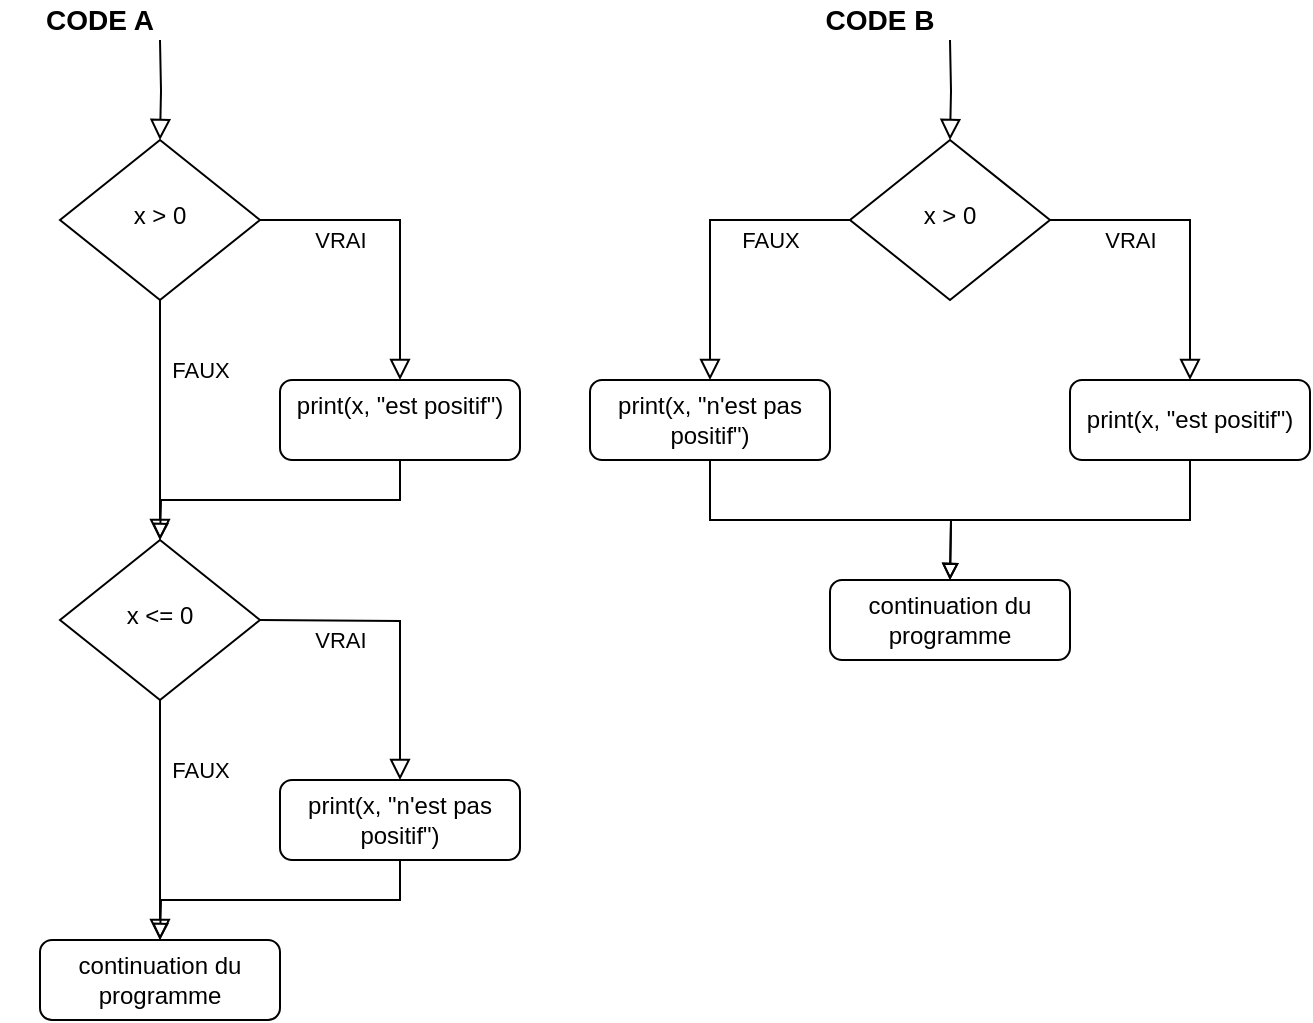 <mxfile version="14.7.7" type="github">
  <diagram id="kRjCdBGuNnbDda0jeAZk" name="Page-1">
    <mxGraphModel dx="1422" dy="724" grid="1" gridSize="10" guides="1" tooltips="1" connect="1" arrows="1" fold="1" page="1" pageScale="1" pageWidth="1169" pageHeight="827" math="0" shadow="0">
      <root>
        <mxCell id="0" />
        <mxCell id="1" parent="0" />
        <mxCell id="R1DGlNHLMWb3M8F5U4gN-1" value="" style="rounded=0;html=1;jettySize=auto;orthogonalLoop=1;fontSize=11;endArrow=block;endFill=0;endSize=8;strokeWidth=1;shadow=0;labelBackgroundColor=none;edgeStyle=orthogonalEdgeStyle;" edge="1" parent="1" target="R1DGlNHLMWb3M8F5U4gN-5">
          <mxGeometry relative="1" as="geometry">
            <mxPoint x="535" y="120" as="sourcePoint" />
          </mxGeometry>
        </mxCell>
        <mxCell id="R1DGlNHLMWb3M8F5U4gN-3" value="FAUX" style="rounded=0;html=1;jettySize=auto;orthogonalLoop=1;fontSize=11;endArrow=block;endFill=0;endSize=8;strokeWidth=1;shadow=0;labelBackgroundColor=none;edgeStyle=orthogonalEdgeStyle;entryX=0.5;entryY=0;entryDx=0;entryDy=0;exitX=0;exitY=0.5;exitDx=0;exitDy=0;" edge="1" parent="1" source="R1DGlNHLMWb3M8F5U4gN-5" target="R1DGlNHLMWb3M8F5U4gN-9">
          <mxGeometry x="-0.467" y="10" relative="1" as="geometry">
            <mxPoint as="offset" />
            <mxPoint x="535" y="290" as="targetPoint" />
          </mxGeometry>
        </mxCell>
        <mxCell id="R1DGlNHLMWb3M8F5U4gN-4" value="VRAI" style="edgeStyle=orthogonalEdgeStyle;rounded=0;html=1;jettySize=auto;orthogonalLoop=1;fontSize=11;endArrow=block;endFill=0;endSize=8;strokeWidth=1;shadow=0;labelBackgroundColor=none;" edge="1" parent="1" source="R1DGlNHLMWb3M8F5U4gN-5" target="R1DGlNHLMWb3M8F5U4gN-7">
          <mxGeometry x="-0.467" y="-10" relative="1" as="geometry">
            <mxPoint as="offset" />
          </mxGeometry>
        </mxCell>
        <mxCell id="R1DGlNHLMWb3M8F5U4gN-5" value="x &amp;gt; 0" style="rhombus;whiteSpace=wrap;html=1;shadow=0;fontFamily=Helvetica;fontSize=12;align=center;strokeWidth=1;spacing=6;spacingTop=-4;" vertex="1" parent="1">
          <mxGeometry x="485" y="170" width="100" height="80" as="geometry" />
        </mxCell>
        <mxCell id="R1DGlNHLMWb3M8F5U4gN-6" style="edgeStyle=orthogonalEdgeStyle;rounded=0;orthogonalLoop=1;jettySize=auto;html=1;exitX=0.5;exitY=1;exitDx=0;exitDy=0;endArrow=block;endFill=0;" edge="1" parent="1" source="R1DGlNHLMWb3M8F5U4gN-7">
          <mxGeometry relative="1" as="geometry">
            <mxPoint x="535" y="390" as="targetPoint" />
          </mxGeometry>
        </mxCell>
        <mxCell id="R1DGlNHLMWb3M8F5U4gN-7" value="print(x, &quot;est positif&quot;)" style="rounded=1;whiteSpace=wrap;html=1;fontSize=12;glass=0;strokeWidth=1;shadow=0;" vertex="1" parent="1">
          <mxGeometry x="595" y="290" width="120" height="40" as="geometry" />
        </mxCell>
        <mxCell id="R1DGlNHLMWb3M8F5U4gN-8" style="edgeStyle=orthogonalEdgeStyle;rounded=0;orthogonalLoop=1;jettySize=auto;html=1;exitX=0.5;exitY=1;exitDx=0;exitDy=0;endArrow=block;endFill=0;" edge="1" parent="1" source="R1DGlNHLMWb3M8F5U4gN-9">
          <mxGeometry relative="1" as="geometry">
            <mxPoint x="535" y="390" as="targetPoint" />
          </mxGeometry>
        </mxCell>
        <mxCell id="R1DGlNHLMWb3M8F5U4gN-9" value="print(x, &quot;n&#39;est pas positif&quot;)" style="rounded=1;whiteSpace=wrap;html=1;fontSize=12;glass=0;strokeWidth=1;shadow=0;" vertex="1" parent="1">
          <mxGeometry x="355" y="290" width="120" height="40" as="geometry" />
        </mxCell>
        <mxCell id="R1DGlNHLMWb3M8F5U4gN-10" value="continuation du programme" style="rounded=1;whiteSpace=wrap;html=1;fontSize=12;glass=0;strokeWidth=1;shadow=0;" vertex="1" parent="1">
          <mxGeometry x="475" y="390" width="120" height="40" as="geometry" />
        </mxCell>
        <mxCell id="R1DGlNHLMWb3M8F5U4gN-11" value="" style="rounded=0;html=1;jettySize=auto;orthogonalLoop=1;fontSize=11;endArrow=block;endFill=0;endSize=8;strokeWidth=1;shadow=0;labelBackgroundColor=none;edgeStyle=orthogonalEdgeStyle;" edge="1" parent="1" target="R1DGlNHLMWb3M8F5U4gN-15">
          <mxGeometry relative="1" as="geometry">
            <mxPoint x="140" y="120" as="sourcePoint" />
          </mxGeometry>
        </mxCell>
        <mxCell id="R1DGlNHLMWb3M8F5U4gN-13" value="FAUX" style="rounded=0;html=1;jettySize=auto;orthogonalLoop=1;fontSize=11;endArrow=block;endFill=0;endSize=8;strokeWidth=1;shadow=0;labelBackgroundColor=none;edgeStyle=orthogonalEdgeStyle;exitX=0.5;exitY=1;exitDx=0;exitDy=0;" edge="1" parent="1" source="R1DGlNHLMWb3M8F5U4gN-15" target="R1DGlNHLMWb3M8F5U4gN-21">
          <mxGeometry x="-0.429" y="20" relative="1" as="geometry">
            <mxPoint as="offset" />
            <mxPoint x="20" y="290" as="targetPoint" />
          </mxGeometry>
        </mxCell>
        <mxCell id="R1DGlNHLMWb3M8F5U4gN-14" value="VRAI" style="edgeStyle=orthogonalEdgeStyle;rounded=0;html=1;jettySize=auto;orthogonalLoop=1;fontSize=11;endArrow=block;endFill=0;endSize=8;strokeWidth=1;shadow=0;labelBackgroundColor=none;" edge="1" parent="1" source="R1DGlNHLMWb3M8F5U4gN-15" target="R1DGlNHLMWb3M8F5U4gN-17">
          <mxGeometry x="-0.467" y="-10" relative="1" as="geometry">
            <mxPoint as="offset" />
          </mxGeometry>
        </mxCell>
        <mxCell id="R1DGlNHLMWb3M8F5U4gN-15" value="x &amp;gt; 0" style="rhombus;whiteSpace=wrap;html=1;shadow=0;fontFamily=Helvetica;fontSize=12;align=center;strokeWidth=1;spacing=6;spacingTop=-4;" vertex="1" parent="1">
          <mxGeometry x="90" y="170" width="100" height="80" as="geometry" />
        </mxCell>
        <mxCell id="R1DGlNHLMWb3M8F5U4gN-16" style="edgeStyle=orthogonalEdgeStyle;rounded=0;orthogonalLoop=1;jettySize=auto;html=1;exitX=0.5;exitY=1;exitDx=0;exitDy=0;endArrow=block;endFill=0;" edge="1" parent="1" source="R1DGlNHLMWb3M8F5U4gN-17">
          <mxGeometry relative="1" as="geometry">
            <mxPoint x="140" y="370" as="targetPoint" />
          </mxGeometry>
        </mxCell>
        <mxCell id="R1DGlNHLMWb3M8F5U4gN-17" value="&#xa;print(x, &quot;est positif&quot;)&#xa;&#xa;" style="rounded=1;whiteSpace=wrap;html=1;fontSize=12;glass=0;strokeWidth=1;shadow=0;" vertex="1" parent="1">
          <mxGeometry x="200" y="290" width="120" height="40" as="geometry" />
        </mxCell>
        <mxCell id="R1DGlNHLMWb3M8F5U4gN-20" value="continuation du programme" style="rounded=1;whiteSpace=wrap;html=1;fontSize=12;glass=0;strokeWidth=1;shadow=0;" vertex="1" parent="1">
          <mxGeometry x="80" y="570" width="120" height="40" as="geometry" />
        </mxCell>
        <mxCell id="R1DGlNHLMWb3M8F5U4gN-21" value="x &amp;lt;= 0" style="rhombus;whiteSpace=wrap;html=1;shadow=0;fontFamily=Helvetica;fontSize=12;align=center;strokeWidth=1;spacing=6;spacingTop=-4;" vertex="1" parent="1">
          <mxGeometry x="90" y="370" width="100" height="80" as="geometry" />
        </mxCell>
        <mxCell id="R1DGlNHLMWb3M8F5U4gN-22" value="FAUX" style="rounded=0;html=1;jettySize=auto;orthogonalLoop=1;fontSize=11;endArrow=block;endFill=0;endSize=8;strokeWidth=1;shadow=0;labelBackgroundColor=none;edgeStyle=orthogonalEdgeStyle;exitX=0.5;exitY=1;exitDx=0;exitDy=0;" edge="1" parent="1">
          <mxGeometry x="-0.429" y="20" relative="1" as="geometry">
            <mxPoint as="offset" />
            <mxPoint x="140" y="570" as="targetPoint" />
            <mxPoint x="140" y="450" as="sourcePoint" />
          </mxGeometry>
        </mxCell>
        <mxCell id="R1DGlNHLMWb3M8F5U4gN-23" value="VRAI" style="edgeStyle=orthogonalEdgeStyle;rounded=0;html=1;jettySize=auto;orthogonalLoop=1;fontSize=11;endArrow=block;endFill=0;endSize=8;strokeWidth=1;shadow=0;labelBackgroundColor=none;" edge="1" parent="1" target="R1DGlNHLMWb3M8F5U4gN-25">
          <mxGeometry x="-0.467" y="-10" relative="1" as="geometry">
            <mxPoint as="offset" />
            <mxPoint x="190" y="410" as="sourcePoint" />
          </mxGeometry>
        </mxCell>
        <mxCell id="R1DGlNHLMWb3M8F5U4gN-24" style="edgeStyle=orthogonalEdgeStyle;rounded=0;orthogonalLoop=1;jettySize=auto;html=1;exitX=0.5;exitY=1;exitDx=0;exitDy=0;endArrow=block;endFill=0;" edge="1" parent="1" source="R1DGlNHLMWb3M8F5U4gN-25">
          <mxGeometry relative="1" as="geometry">
            <mxPoint x="140" y="570" as="targetPoint" />
          </mxGeometry>
        </mxCell>
        <mxCell id="R1DGlNHLMWb3M8F5U4gN-25" value="print(x, &quot;n&#39;est pas positif&quot;)" style="rounded=1;whiteSpace=wrap;html=1;fontSize=12;glass=0;strokeWidth=1;shadow=0;" vertex="1" parent="1">
          <mxGeometry x="200" y="490" width="120" height="40" as="geometry" />
        </mxCell>
        <mxCell id="R1DGlNHLMWb3M8F5U4gN-26" value="&lt;font style=&quot;font-size: 14px&quot;&gt;&lt;b&gt;CODE A&lt;/b&gt;&lt;/font&gt;" style="text;html=1;strokeColor=none;fillColor=none;align=center;verticalAlign=middle;whiteSpace=wrap;rounded=0;" vertex="1" parent="1">
          <mxGeometry x="60" y="100" width="100" height="20" as="geometry" />
        </mxCell>
        <mxCell id="R1DGlNHLMWb3M8F5U4gN-27" value="&lt;font style=&quot;font-size: 14px&quot;&gt;&lt;b&gt;CODE B&lt;/b&gt;&lt;/font&gt;" style="text;html=1;strokeColor=none;fillColor=none;align=center;verticalAlign=middle;whiteSpace=wrap;rounded=0;" vertex="1" parent="1">
          <mxGeometry x="450" y="100" width="100" height="20" as="geometry" />
        </mxCell>
      </root>
    </mxGraphModel>
  </diagram>
</mxfile>
